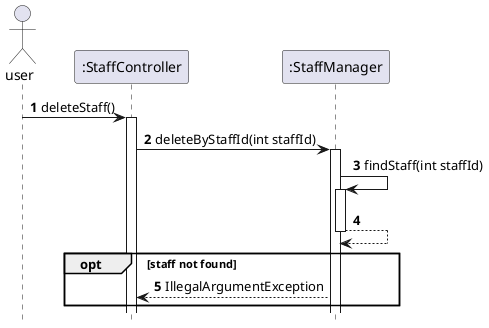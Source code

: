 @startuml
'https://plantuml.com/sequence-diagram

autonumber
hide footbox

actor user
participant ":StaffController" as staffcontroller
participant ":StaffManager" as staffmanager


user -> staffcontroller: deleteStaff()
activate staffcontroller

staffcontroller -> staffmanager: deleteByStaffId(int staffId)
activate staffmanager

staffmanager -> staffmanager : findStaff(int staffId)
activate staffmanager
staffmanager --> staffmanager
deactivate staffmanager

opt staff not found
staffmanager --> staffcontroller : IllegalArgumentException
end
@enduml